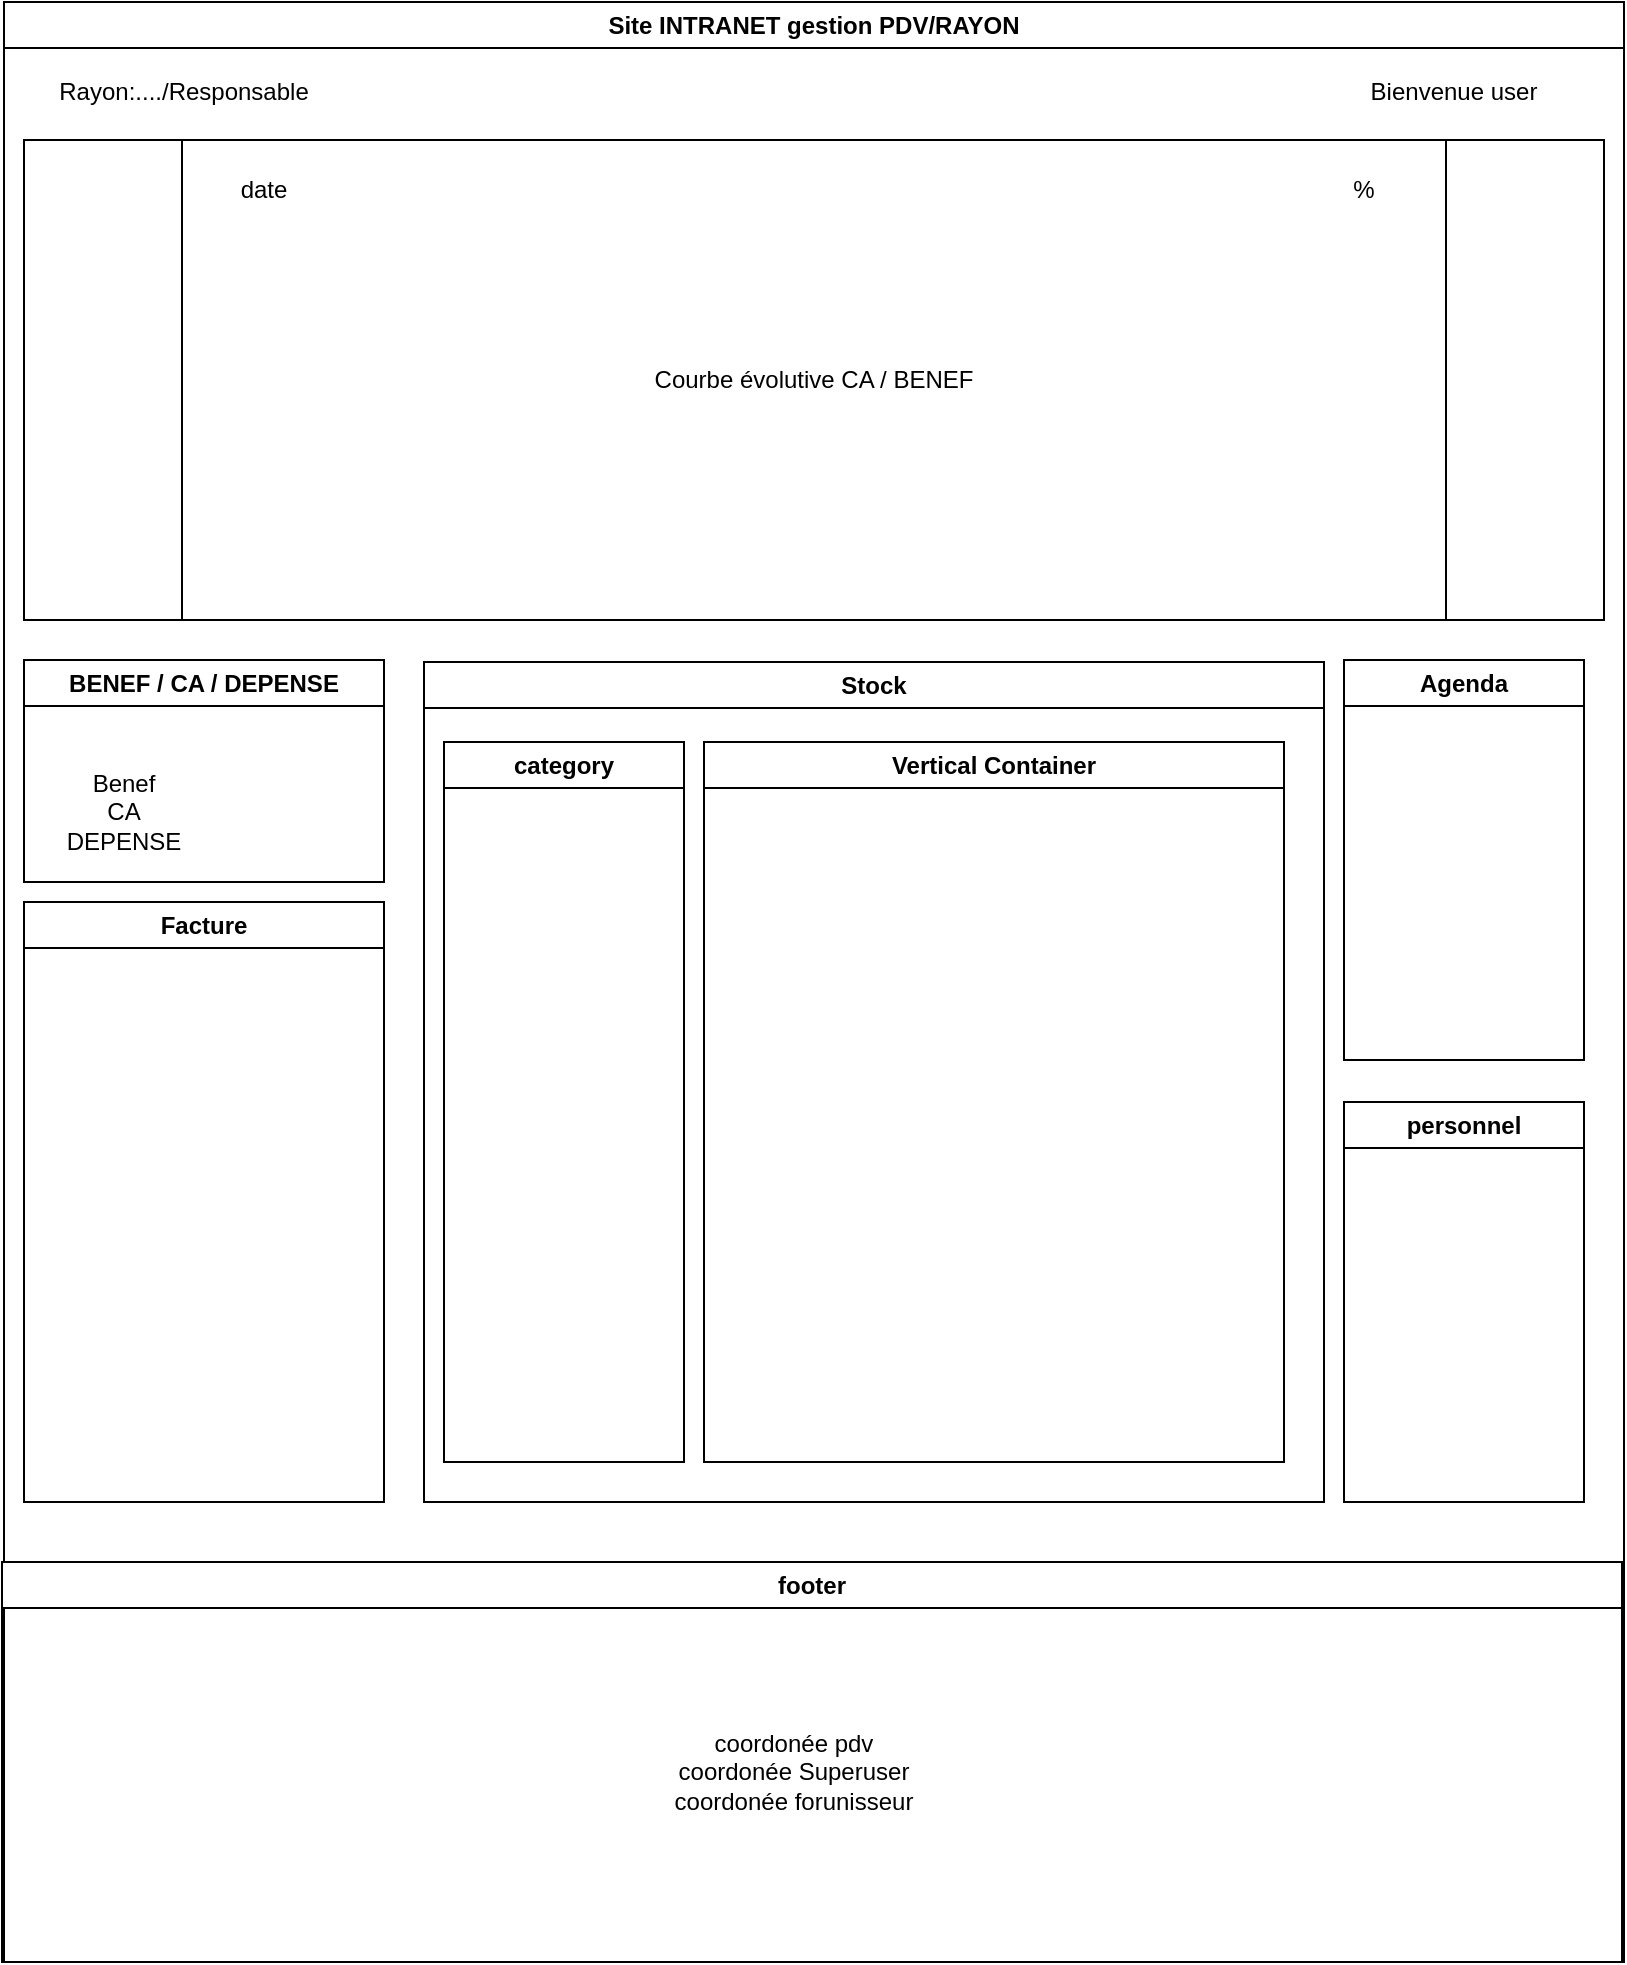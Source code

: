 <mxfile version="25.0.1">
  <diagram name="Page-1" id="hZ_Lcsd-_co5n0wPDB7T">
    <mxGraphModel dx="1089" dy="776" grid="1" gridSize="10" guides="1" tooltips="1" connect="1" arrows="1" fold="1" page="1" pageScale="1" pageWidth="827" pageHeight="1169" math="0" shadow="0">
      <root>
        <mxCell id="0" />
        <mxCell id="1" parent="0" />
        <mxCell id="BEzDXrjVHcQCr52meg-2-1" value="Site INTRANET gestion PDV/RAYON" style="swimlane;whiteSpace=wrap;html=1;" vertex="1" parent="1">
          <mxGeometry x="10" y="10" width="810" height="980" as="geometry" />
        </mxCell>
        <mxCell id="BEzDXrjVHcQCr52meg-2-5" value="Agenda" style="swimlane;whiteSpace=wrap;html=1;startSize=23;" vertex="1" parent="BEzDXrjVHcQCr52meg-2-1">
          <mxGeometry x="670" y="329" width="120" height="200" as="geometry" />
        </mxCell>
        <mxCell id="BEzDXrjVHcQCr52meg-2-6" value="Rayon:..../Responsable" style="text;html=1;align=center;verticalAlign=middle;whiteSpace=wrap;rounded=0;" vertex="1" parent="BEzDXrjVHcQCr52meg-2-1">
          <mxGeometry x="10" y="30" width="160" height="30" as="geometry" />
        </mxCell>
        <mxCell id="BEzDXrjVHcQCr52meg-2-7" value="BENEF / CA / DEPENSE" style="swimlane;whiteSpace=wrap;html=1;" vertex="1" parent="BEzDXrjVHcQCr52meg-2-1">
          <mxGeometry x="10" y="329" width="180" height="111" as="geometry" />
        </mxCell>
        <mxCell id="BEzDXrjVHcQCr52meg-2-8" value="&lt;div&gt;Benef&lt;/div&gt;&lt;div&gt;CA&lt;/div&gt;&lt;div&gt;DEPENSE&lt;br&gt;&lt;/div&gt;" style="text;html=1;align=center;verticalAlign=middle;whiteSpace=wrap;rounded=0;" vertex="1" parent="BEzDXrjVHcQCr52meg-2-7">
          <mxGeometry x="20" y="41" width="60" height="69" as="geometry" />
        </mxCell>
        <mxCell id="BEzDXrjVHcQCr52meg-2-9" value="Facture" style="swimlane;whiteSpace=wrap;html=1;" vertex="1" parent="BEzDXrjVHcQCr52meg-2-1">
          <mxGeometry x="10" y="450" width="180" height="300" as="geometry" />
        </mxCell>
        <mxCell id="BEzDXrjVHcQCr52meg-2-10" value="Stock" style="swimlane;whiteSpace=wrap;html=1;" vertex="1" parent="BEzDXrjVHcQCr52meg-2-1">
          <mxGeometry x="210" y="330" width="450" height="420" as="geometry" />
        </mxCell>
        <mxCell id="BEzDXrjVHcQCr52meg-2-16" value="category" style="swimlane;whiteSpace=wrap;html=1;" vertex="1" parent="BEzDXrjVHcQCr52meg-2-10">
          <mxGeometry x="10" y="40" width="120" height="360" as="geometry" />
        </mxCell>
        <mxCell id="BEzDXrjVHcQCr52meg-2-18" value="Vertical Container" style="swimlane;whiteSpace=wrap;html=1;startSize=23;" vertex="1" parent="BEzDXrjVHcQCr52meg-2-10">
          <mxGeometry x="140" y="40" width="290" height="360" as="geometry" />
        </mxCell>
        <mxCell id="BEzDXrjVHcQCr52meg-2-12" value="Bienvenue user" style="text;html=1;align=center;verticalAlign=middle;whiteSpace=wrap;rounded=0;" vertex="1" parent="BEzDXrjVHcQCr52meg-2-1">
          <mxGeometry x="670" y="30" width="110" height="30" as="geometry" />
        </mxCell>
        <mxCell id="BEzDXrjVHcQCr52meg-2-13" value="personnel" style="swimlane;whiteSpace=wrap;html=1;" vertex="1" parent="BEzDXrjVHcQCr52meg-2-1">
          <mxGeometry x="670" y="550" width="120" height="200" as="geometry" />
        </mxCell>
        <mxCell id="BEzDXrjVHcQCr52meg-2-14" value="footer" style="swimlane;whiteSpace=wrap;html=1;" vertex="1" parent="BEzDXrjVHcQCr52meg-2-1">
          <mxGeometry x="-1" y="780" width="810" height="200" as="geometry" />
        </mxCell>
        <mxCell id="BEzDXrjVHcQCr52meg-2-15" value="&lt;div&gt;coordonée pdv&lt;/div&gt;&lt;div&gt;coordonée Superuser&lt;/div&gt;&lt;div&gt;coordonée forunisseur&lt;br&gt;&lt;/div&gt;" style="text;html=1;align=center;verticalAlign=middle;whiteSpace=wrap;rounded=0;" vertex="1" parent="BEzDXrjVHcQCr52meg-2-14">
          <mxGeometry x="231" y="30" width="330" height="150" as="geometry" />
        </mxCell>
        <mxCell id="BEzDXrjVHcQCr52meg-2-2" value="Courbe évolutive CA / BENEF" style="shape=process;whiteSpace=wrap;html=1;backgroundOutline=1;" vertex="1" parent="1">
          <mxGeometry x="20" y="79" width="790" height="240" as="geometry" />
        </mxCell>
        <mxCell id="BEzDXrjVHcQCr52meg-2-3" value="%" style="text;html=1;align=center;verticalAlign=middle;whiteSpace=wrap;rounded=0;" vertex="1" parent="1">
          <mxGeometry x="660" y="89" width="60" height="30" as="geometry" />
        </mxCell>
        <mxCell id="BEzDXrjVHcQCr52meg-2-4" value="date" style="text;html=1;align=center;verticalAlign=middle;whiteSpace=wrap;rounded=0;" vertex="1" parent="1">
          <mxGeometry x="110" y="89" width="60" height="30" as="geometry" />
        </mxCell>
      </root>
    </mxGraphModel>
  </diagram>
</mxfile>
